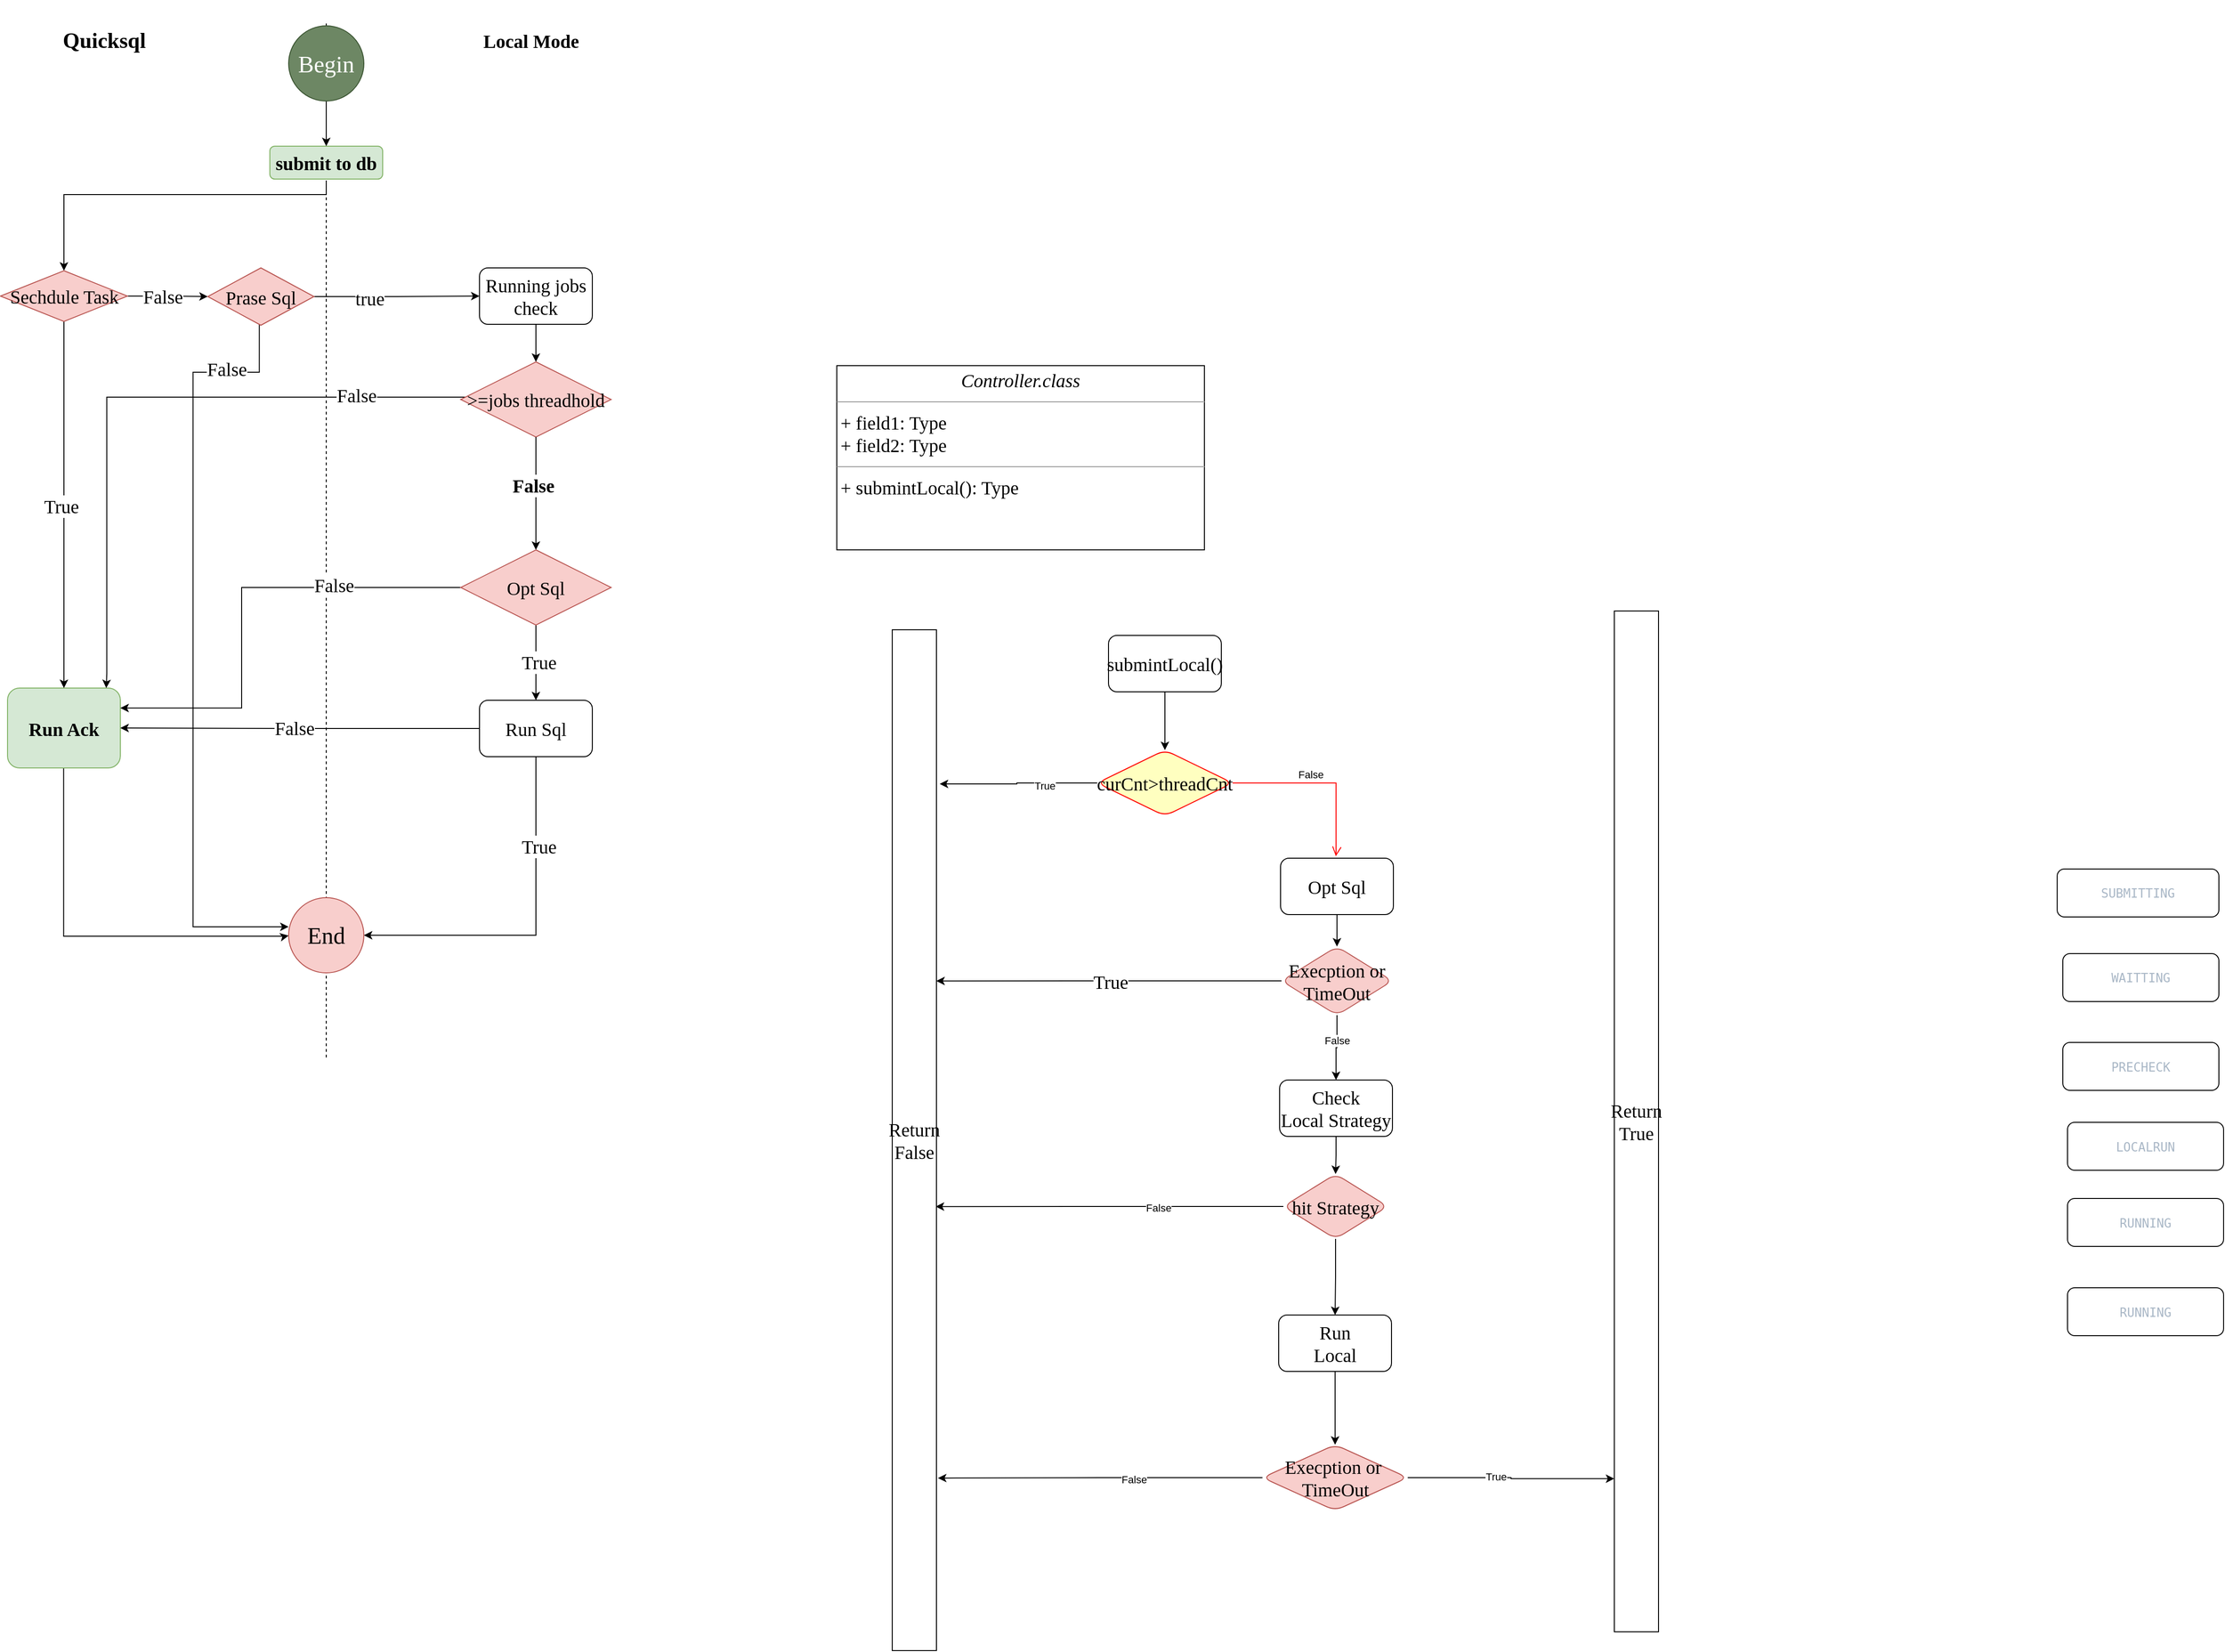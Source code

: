 <mxfile version="21.6.7" type="github">
  <diagram name="第 1 页" id="Z6NcLqhWtqir-2_cZ74p">
    <mxGraphModel dx="1304" dy="682" grid="0" gridSize="10" guides="1" tooltips="1" connect="1" arrows="1" fold="1" page="1" pageScale="1" pageWidth="827" pageHeight="1169" background="#FFFFFF" math="0" shadow="0">
      <root>
        <mxCell id="0" />
        <mxCell id="1" parent="0" />
        <mxCell id="KYprJ_yi6zOEU1TB8uRb-95" value="" style="endArrow=none;dashed=1;html=1;rounded=0;" edge="1" parent="1">
          <mxGeometry width="50" height="50" relative="1" as="geometry">
            <mxPoint x="580" y="1140" as="sourcePoint" />
            <mxPoint x="580" y="40" as="targetPoint" />
          </mxGeometry>
        </mxCell>
        <mxCell id="KYprJ_yi6zOEU1TB8uRb-12" value="&lt;font face=&quot;Ma Shan Zheng&quot; style=&quot;font-size: 20px;&quot;&gt;Local Mode&lt;br style=&quot;font-size: 20px;&quot;&gt;&lt;/font&gt;" style="text;strokeColor=none;align=center;fillColor=none;html=1;verticalAlign=middle;whiteSpace=wrap;rounded=0;fontSize=20;fontStyle=1" vertex="1" parent="1">
          <mxGeometry x="733" y="42.5" width="130" height="30" as="geometry" />
        </mxCell>
        <mxCell id="KYprJ_yi6zOEU1TB8uRb-5" value="&lt;font size=&quot;1&quot; face=&quot;Dancing Script&quot;&gt;&lt;b style=&quot;font-size: 23px;&quot;&gt;Quicksql&lt;/b&gt;&lt;/font&gt;" style="text;strokeColor=none;align=center;fillColor=none;html=1;verticalAlign=middle;whiteSpace=wrap;rounded=0;movable=1;resizable=1;rotatable=1;deletable=1;editable=1;locked=0;connectable=1;container=0;" vertex="1" parent="1">
          <mxGeometry x="274" y="15" width="140" height="85" as="geometry" />
        </mxCell>
        <mxCell id="KYprJ_yi6zOEU1TB8uRb-20" style="edgeStyle=orthogonalEdgeStyle;rounded=0;orthogonalLoop=1;jettySize=auto;html=1;exitX=0.5;exitY=1;exitDx=0;exitDy=0;" edge="1" parent="1">
          <mxGeometry relative="1" as="geometry">
            <mxPoint x="580.0" y="208.5" as="sourcePoint" />
            <mxPoint x="301" y="303" as="targetPoint" />
            <Array as="points">
              <mxPoint x="580" y="222" />
              <mxPoint x="301" y="222" />
            </Array>
          </mxGeometry>
        </mxCell>
        <mxCell id="KYprJ_yi6zOEU1TB8uRb-7" value="&lt;font data-font-src=&quot;https://fonts.googleapis.com/css?family=Ma+Shan+Zheng&quot; face=&quot;Ma Shan Zheng&quot; size=&quot;1&quot;&gt;&lt;b style=&quot;font-size: 20px;&quot;&gt;submit to db&lt;/b&gt;&lt;/font&gt;" style="rounded=1;whiteSpace=wrap;html=1;fillColor=#d5e8d4;strokeColor=#82b366;movable=1;resizable=1;rotatable=1;deletable=1;editable=1;locked=0;connectable=1;container=0;" vertex="1" parent="1">
          <mxGeometry x="520" y="170.5" width="120" height="35" as="geometry" />
        </mxCell>
        <mxCell id="KYprJ_yi6zOEU1TB8uRb-49" style="edgeStyle=orthogonalEdgeStyle;rounded=0;orthogonalLoop=1;jettySize=auto;html=1;exitX=0.5;exitY=1;exitDx=0;exitDy=0;entryX=0.004;entryY=0.567;entryDx=0;entryDy=0;entryPerimeter=0;" edge="1" parent="1">
          <mxGeometry relative="1" as="geometry">
            <mxPoint x="300.68" y="827" as="sourcePoint" />
            <mxPoint x="540.0" y="1010.36" as="targetPoint" />
            <Array as="points">
              <mxPoint x="300.68" y="1011" />
              <mxPoint x="536.68" y="1011" />
            </Array>
          </mxGeometry>
        </mxCell>
        <mxCell id="KYprJ_yi6zOEU1TB8uRb-10" value="&lt;font style=&quot;font-size: 20px;&quot; face=&quot;Ma Shan Zheng&quot;&gt;&lt;b&gt;Run Ack&lt;/b&gt;&lt;/font&gt;" style="rounded=1;whiteSpace=wrap;html=1;movable=1;resizable=1;rotatable=1;deletable=1;editable=1;locked=0;connectable=1;container=0;fillColor=#d5e8d4;strokeColor=#82b366;" vertex="1" parent="1">
          <mxGeometry x="241" y="747" width="120" height="85" as="geometry" />
        </mxCell>
        <mxCell id="KYprJ_yi6zOEU1TB8uRb-44" style="edgeStyle=orthogonalEdgeStyle;rounded=0;orthogonalLoop=1;jettySize=auto;html=1;exitX=0.5;exitY=1;exitDx=0;exitDy=0;entryX=0.5;entryY=0;entryDx=0;entryDy=0;" edge="1" parent="1" source="KYprJ_yi6zOEU1TB8uRb-17" target="KYprJ_yi6zOEU1TB8uRb-10">
          <mxGeometry relative="1" as="geometry" />
        </mxCell>
        <mxCell id="KYprJ_yi6zOEU1TB8uRb-45" value="&lt;font style=&quot;font-size: 20px;&quot; face=&quot;Ma Shan Zheng&quot;&gt;True&lt;/font&gt;" style="edgeLabel;html=1;align=center;verticalAlign=middle;resizable=0;points=[];" vertex="1" connectable="0" parent="KYprJ_yi6zOEU1TB8uRb-44">
          <mxGeometry x="0.005" y="-3" relative="1" as="geometry">
            <mxPoint as="offset" />
          </mxGeometry>
        </mxCell>
        <mxCell id="KYprJ_yi6zOEU1TB8uRb-121" style="edgeStyle=orthogonalEdgeStyle;rounded=0;orthogonalLoop=1;jettySize=auto;html=1;entryX=0;entryY=0.5;entryDx=0;entryDy=0;" edge="1" parent="1" source="KYprJ_yi6zOEU1TB8uRb-17" target="KYprJ_yi6zOEU1TB8uRb-118">
          <mxGeometry relative="1" as="geometry">
            <mxPoint x="411" y="330.5" as="targetPoint" />
          </mxGeometry>
        </mxCell>
        <mxCell id="KYprJ_yi6zOEU1TB8uRb-122" value="&lt;font style=&quot;font-size: 20px;&quot; data-font-src=&quot;https://fonts.googleapis.com/css?family=Ma+Shan+Zheng&quot; face=&quot;Ma Shan Zheng&quot;&gt;False&lt;/font&gt;" style="edgeLabel;html=1;align=center;verticalAlign=middle;resizable=0;points=[];" vertex="1" connectable="0" parent="KYprJ_yi6zOEU1TB8uRb-121">
          <mxGeometry x="-0.123" relative="1" as="geometry">
            <mxPoint as="offset" />
          </mxGeometry>
        </mxCell>
        <mxCell id="KYprJ_yi6zOEU1TB8uRb-17" value="&lt;font face=&quot;Ma Shan Zheng&quot; style=&quot;font-size: 20px;&quot;&gt;Sechdule Task&lt;/font&gt;" style="rhombus;whiteSpace=wrap;html=1;fontSize=20;movable=1;resizable=1;rotatable=1;deletable=1;editable=1;locked=0;connectable=1;container=0;fillColor=#f8cecc;strokeColor=#b85450;" vertex="1" parent="1">
          <mxGeometry x="233.5" y="303" width="135" height="54" as="geometry" />
        </mxCell>
        <mxCell id="KYprJ_yi6zOEU1TB8uRb-25" style="edgeStyle=orthogonalEdgeStyle;rounded=0;orthogonalLoop=1;jettySize=auto;html=1;exitX=0.5;exitY=1;exitDx=0;exitDy=0;entryX=0.5;entryY=0;entryDx=0;entryDy=0;" edge="1" parent="1" source="KYprJ_yi6zOEU1TB8uRb-22" target="KYprJ_yi6zOEU1TB8uRb-24">
          <mxGeometry relative="1" as="geometry" />
        </mxCell>
        <mxCell id="KYprJ_yi6zOEU1TB8uRb-22" value="&lt;font face=&quot;Ma Shan Zheng&quot; style=&quot;font-size: 20px;&quot;&gt;Running jobs check&lt;/font&gt;" style="rounded=1;whiteSpace=wrap;html=1;fontSize=20;" vertex="1" parent="1">
          <mxGeometry x="743" y="300" width="120" height="60" as="geometry" />
        </mxCell>
        <mxCell id="KYprJ_yi6zOEU1TB8uRb-26" style="edgeStyle=orthogonalEdgeStyle;rounded=0;orthogonalLoop=1;jettySize=auto;html=1;exitX=0;exitY=0.5;exitDx=0;exitDy=0;entryX=0.995;entryY=0.076;entryDx=0;entryDy=0;entryPerimeter=0;" edge="1" parent="1">
          <mxGeometry relative="1" as="geometry">
            <mxPoint x="738.6" y="437.54" as="sourcePoint" />
            <mxPoint x="346" y="747.0" as="targetPoint" />
            <Array as="points">
              <mxPoint x="346.6" y="437.54" />
              <mxPoint x="346.6" y="731.54" />
              <mxPoint x="345.6" y="731.54" />
            </Array>
          </mxGeometry>
        </mxCell>
        <mxCell id="KYprJ_yi6zOEU1TB8uRb-27" value="&lt;font style=&quot;font-size: 20px;&quot; face=&quot;Ma Shan Zheng&quot;&gt;False&lt;/font&gt;" style="edgeLabel;html=1;align=center;verticalAlign=middle;resizable=0;points=[];" vertex="1" connectable="0" parent="KYprJ_yi6zOEU1TB8uRb-26">
          <mxGeometry x="-0.037" y="-1" relative="1" as="geometry">
            <mxPoint x="211" y="-2" as="offset" />
          </mxGeometry>
        </mxCell>
        <mxCell id="KYprJ_yi6zOEU1TB8uRb-24" value="&lt;font face=&quot;Ma Shan Zheng&quot; style=&quot;font-size: 20px;&quot;&gt;&amp;gt;=jobs threadhold&lt;/font&gt;" style="rhombus;whiteSpace=wrap;html=1;fontSize=20;movable=1;resizable=1;rotatable=1;deletable=1;editable=1;locked=0;connectable=1;container=0;fillColor=#f8cecc;strokeColor=#b85450;" vertex="1" parent="1">
          <mxGeometry x="723" y="400" width="160" height="80" as="geometry" />
        </mxCell>
        <mxCell id="KYprJ_yi6zOEU1TB8uRb-34" style="edgeStyle=orthogonalEdgeStyle;rounded=0;orthogonalLoop=1;jettySize=auto;html=1;exitX=0.5;exitY=1;exitDx=0;exitDy=0;entryX=0.5;entryY=0;entryDx=0;entryDy=0;" edge="1" parent="1" source="KYprJ_yi6zOEU1TB8uRb-24" target="KYprJ_yi6zOEU1TB8uRb-33">
          <mxGeometry relative="1" as="geometry">
            <mxPoint x="760" y="560" as="sourcePoint" />
          </mxGeometry>
        </mxCell>
        <mxCell id="KYprJ_yi6zOEU1TB8uRb-36" value="&lt;font style=&quot;font-size: 20px;&quot; face=&quot;Ma Shan Zheng&quot;&gt;&lt;b&gt;False&lt;/b&gt;&lt;/font&gt;" style="edgeLabel;html=1;align=center;verticalAlign=middle;resizable=0;points=[];" vertex="1" connectable="0" parent="KYprJ_yi6zOEU1TB8uRb-34">
          <mxGeometry x="-0.133" y="-1" relative="1" as="geometry">
            <mxPoint x="-2" y="-1" as="offset" />
          </mxGeometry>
        </mxCell>
        <mxCell id="KYprJ_yi6zOEU1TB8uRb-42" style="edgeStyle=orthogonalEdgeStyle;rounded=0;orthogonalLoop=1;jettySize=auto;html=1;exitX=0.5;exitY=1;exitDx=0;exitDy=0;" edge="1" parent="1" source="KYprJ_yi6zOEU1TB8uRb-33" target="KYprJ_yi6zOEU1TB8uRb-41">
          <mxGeometry relative="1" as="geometry" />
        </mxCell>
        <mxCell id="KYprJ_yi6zOEU1TB8uRb-43" value="&lt;font style=&quot;font-size: 20px;&quot; face=&quot;Ma Shan Zheng&quot;&gt;True&lt;/font&gt;" style="edgeLabel;html=1;align=center;verticalAlign=middle;resizable=0;points=[];" vertex="1" connectable="0" parent="KYprJ_yi6zOEU1TB8uRb-42">
          <mxGeometry x="-0.04" y="3" relative="1" as="geometry">
            <mxPoint as="offset" />
          </mxGeometry>
        </mxCell>
        <mxCell id="KYprJ_yi6zOEU1TB8uRb-57" style="edgeStyle=orthogonalEdgeStyle;rounded=0;orthogonalLoop=1;jettySize=auto;html=1;exitX=0;exitY=0.5;exitDx=0;exitDy=0;entryX=1;entryY=0.25;entryDx=0;entryDy=0;" edge="1" parent="1" source="KYprJ_yi6zOEU1TB8uRb-33" target="KYprJ_yi6zOEU1TB8uRb-10">
          <mxGeometry relative="1" as="geometry">
            <Array as="points">
              <mxPoint x="490" y="640" />
              <mxPoint x="490" y="768" />
            </Array>
          </mxGeometry>
        </mxCell>
        <mxCell id="KYprJ_yi6zOEU1TB8uRb-58" value="&lt;font style=&quot;font-size: 20px;&quot; data-font-src=&quot;https://fonts.googleapis.com/css?family=Ma+Shan+Zheng&quot; face=&quot;Ma Shan Zheng&quot;&gt;False&lt;/font&gt;" style="edgeLabel;html=1;align=center;verticalAlign=middle;resizable=0;points=[];" vertex="1" connectable="0" parent="KYprJ_yi6zOEU1TB8uRb-57">
          <mxGeometry x="-0.379" y="-3" relative="1" as="geometry">
            <mxPoint x="17" as="offset" />
          </mxGeometry>
        </mxCell>
        <mxCell id="KYprJ_yi6zOEU1TB8uRb-33" value="&lt;font face=&quot;Ma Shan Zheng&quot; style=&quot;font-size: 20px;&quot;&gt;Opt Sql&lt;/font&gt;" style="rhombus;whiteSpace=wrap;html=1;fontSize=20;movable=1;resizable=1;rotatable=1;deletable=1;editable=1;locked=0;connectable=1;container=0;fillColor=#f8cecc;strokeColor=#b85450;" vertex="1" parent="1">
          <mxGeometry x="723" y="600" width="160" height="80" as="geometry" />
        </mxCell>
        <mxCell id="KYprJ_yi6zOEU1TB8uRb-46" style="edgeStyle=orthogonalEdgeStyle;rounded=0;orthogonalLoop=1;jettySize=auto;html=1;exitX=0;exitY=0.5;exitDx=0;exitDy=0;entryX=1;entryY=0.5;entryDx=0;entryDy=0;" edge="1" parent="1" source="KYprJ_yi6zOEU1TB8uRb-41" target="KYprJ_yi6zOEU1TB8uRb-10">
          <mxGeometry relative="1" as="geometry" />
        </mxCell>
        <mxCell id="KYprJ_yi6zOEU1TB8uRb-47" value="&lt;font data-font-src=&quot;https://fonts.googleapis.com/css?family=Ma+Shan+Zheng&quot; face=&quot;Ma Shan Zheng&quot; style=&quot;font-size: 20px;&quot;&gt;False&lt;/font&gt;" style="edgeLabel;html=1;align=center;verticalAlign=middle;resizable=0;points=[];" vertex="1" connectable="0" parent="KYprJ_yi6zOEU1TB8uRb-46">
          <mxGeometry x="0.036" y="-1" relative="1" as="geometry">
            <mxPoint as="offset" />
          </mxGeometry>
        </mxCell>
        <mxCell id="KYprJ_yi6zOEU1TB8uRb-51" style="edgeStyle=orthogonalEdgeStyle;rounded=0;orthogonalLoop=1;jettySize=auto;html=1;exitX=0.5;exitY=1;exitDx=0;exitDy=0;entryX=1;entryY=0.5;entryDx=0;entryDy=0;" edge="1" parent="1" source="KYprJ_yi6zOEU1TB8uRb-41" target="KYprJ_yi6zOEU1TB8uRb-48">
          <mxGeometry relative="1" as="geometry" />
        </mxCell>
        <mxCell id="KYprJ_yi6zOEU1TB8uRb-52" value="&lt;font style=&quot;font-size: 20px;&quot; face=&quot;Ma Shan Zheng&quot;&gt;True&lt;/font&gt;" style="edgeLabel;html=1;align=center;verticalAlign=middle;resizable=0;points=[];" vertex="1" connectable="0" parent="KYprJ_yi6zOEU1TB8uRb-51">
          <mxGeometry x="-0.493" y="3" relative="1" as="geometry">
            <mxPoint as="offset" />
          </mxGeometry>
        </mxCell>
        <mxCell id="KYprJ_yi6zOEU1TB8uRb-41" value="&lt;font face=&quot;Ma Shan Zheng&quot;&gt;Run Sql&lt;/font&gt;" style="rounded=1;whiteSpace=wrap;html=1;fontSize=20;" vertex="1" parent="1">
          <mxGeometry x="743" y="760" width="120" height="60" as="geometry" />
        </mxCell>
        <mxCell id="KYprJ_yi6zOEU1TB8uRb-48" value="&lt;font style=&quot;font-size: 25px;&quot; face=&quot;Ma Shan Zheng&quot;&gt;End&lt;/font&gt;" style="ellipse;whiteSpace=wrap;html=1;aspect=fixed;fillColor=#f8cecc;strokeColor=#b85450;" vertex="1" parent="1">
          <mxGeometry x="540" y="970" width="80" height="80" as="geometry" />
        </mxCell>
        <mxCell id="KYprJ_yi6zOEU1TB8uRb-55" style="edgeStyle=orthogonalEdgeStyle;rounded=0;orthogonalLoop=1;jettySize=auto;html=1;exitX=0.5;exitY=1;exitDx=0;exitDy=0;" edge="1" parent="1" source="KYprJ_yi6zOEU1TB8uRb-54" target="KYprJ_yi6zOEU1TB8uRb-7">
          <mxGeometry relative="1" as="geometry" />
        </mxCell>
        <mxCell id="KYprJ_yi6zOEU1TB8uRb-54" value="&lt;font style=&quot;font-size: 25px;&quot; face=&quot;Ma Shan Zheng&quot;&gt;Begin&lt;/font&gt;" style="ellipse;whiteSpace=wrap;html=1;aspect=fixed;fillColor=#6d8764;strokeColor=#3A5431;fontColor=#ffffff;" vertex="1" parent="1">
          <mxGeometry x="540" y="42.5" width="80" height="80" as="geometry" />
        </mxCell>
        <mxCell id="KYprJ_yi6zOEU1TB8uRb-101" value="&lt;p style=&quot;margin: 4px 0px 0px; text-align: center; font-size: 20px;&quot;&gt;&lt;i style=&quot;&quot;&gt;&lt;font style=&quot;font-size: 20px;&quot; face=&quot;Ma Shan Zheng&quot; data-font-src=&quot;https://fonts.googleapis.com/css?family=Ma+Shan+Zheng&quot;&gt;Controller.class&lt;/font&gt;&lt;/i&gt;&lt;/p&gt;&lt;hr style=&quot;font-size: 20px;&quot; size=&quot;1&quot;&gt;&lt;p style=&quot;margin: 0px 0px 0px 4px; font-size: 20px;&quot;&gt;&lt;font style=&quot;font-size: 20px;&quot; face=&quot;Ma Shan Zheng&quot; data-font-src=&quot;https://fonts.googleapis.com/css?family=Ma+Shan+Zheng&quot;&gt;+ field1: Type&lt;br&gt;+ field2: Type&lt;/font&gt;&lt;/p&gt;&lt;hr style=&quot;font-size: 20px;&quot; size=&quot;1&quot;&gt;&lt;p style=&quot;margin: 0px 0px 0px 4px; font-size: 20px;&quot;&gt;&lt;font style=&quot;font-size: 20px;&quot; face=&quot;Ma Shan Zheng&quot; data-font-src=&quot;https://fonts.googleapis.com/css?family=Ma+Shan+Zheng&quot;&gt;+ submintLocal(): Type&lt;br&gt;&lt;br&gt;&lt;/font&gt;&lt;/p&gt;" style="verticalAlign=top;align=left;overflow=fill;fontSize=12;fontFamily=Helvetica;html=1;whiteSpace=wrap;" vertex="1" parent="1">
          <mxGeometry x="1123" y="404" width="391" height="196" as="geometry" />
        </mxCell>
        <mxCell id="KYprJ_yi6zOEU1TB8uRb-107" style="edgeStyle=orthogonalEdgeStyle;rounded=0;orthogonalLoop=1;jettySize=auto;html=1;exitX=0.5;exitY=1;exitDx=0;exitDy=0;entryX=0.5;entryY=0;entryDx=0;entryDy=0;" edge="1" parent="1" source="KYprJ_yi6zOEU1TB8uRb-103" target="KYprJ_yi6zOEU1TB8uRb-104">
          <mxGeometry relative="1" as="geometry" />
        </mxCell>
        <mxCell id="KYprJ_yi6zOEU1TB8uRb-103" value="submintLocal()" style="rounded=1;whiteSpace=wrap;html=1;fontSize=20;fontFamily=Ma Shan Zheng;fontSource=https%3A%2F%2Ffonts.googleapis.com%2Fcss%3Ffamily%3DMa%2BShan%2BZheng;" vertex="1" parent="1">
          <mxGeometry x="1412" y="691" width="120" height="60" as="geometry" />
        </mxCell>
        <mxCell id="KYprJ_yi6zOEU1TB8uRb-152" style="edgeStyle=orthogonalEdgeStyle;rounded=0;orthogonalLoop=1;jettySize=auto;html=1;entryX=1.074;entryY=0.151;entryDx=0;entryDy=0;entryPerimeter=0;" edge="1" parent="1" source="KYprJ_yi6zOEU1TB8uRb-104" target="KYprJ_yi6zOEU1TB8uRb-144">
          <mxGeometry relative="1" as="geometry" />
        </mxCell>
        <mxCell id="KYprJ_yi6zOEU1TB8uRb-153" value="True" style="edgeLabel;html=1;align=center;verticalAlign=middle;resizable=0;points=[];" vertex="1" connectable="0" parent="KYprJ_yi6zOEU1TB8uRb-152">
          <mxGeometry x="-0.327" y="3" relative="1" as="geometry">
            <mxPoint as="offset" />
          </mxGeometry>
        </mxCell>
        <mxCell id="KYprJ_yi6zOEU1TB8uRb-104" value="curCnt&amp;gt;threadCnt" style="rhombus;whiteSpace=wrap;html=1;fontColor=#000000;fillColor=#ffffc0;strokeColor=#ff0000;fontFamily=Ma Shan Zheng;fontSource=https%3A%2F%2Ffonts.googleapis.com%2Fcss%3Ffamily%3DMa%2BShan%2BZheng;fontSize=20;rounded=1;" vertex="1" parent="1">
          <mxGeometry x="1400" y="813" width="144" height="70" as="geometry" />
        </mxCell>
        <mxCell id="KYprJ_yi6zOEU1TB8uRb-105" value="False" style="edgeStyle=orthogonalEdgeStyle;html=1;align=left;verticalAlign=bottom;endArrow=open;endSize=8;strokeColor=#ff0000;rounded=0;entryX=0.49;entryY=-0.035;entryDx=0;entryDy=0;entryPerimeter=0;" edge="1" source="KYprJ_yi6zOEU1TB8uRb-104" parent="1" target="KYprJ_yi6zOEU1TB8uRb-129">
          <mxGeometry x="-0.274" relative="1" as="geometry">
            <mxPoint x="1664" y="896" as="targetPoint" />
            <Array as="points">
              <mxPoint x="1654" y="848" />
              <mxPoint x="1654" y="924" />
            </Array>
            <mxPoint as="offset" />
          </mxGeometry>
        </mxCell>
        <mxCell id="KYprJ_yi6zOEU1TB8uRb-119" style="edgeStyle=orthogonalEdgeStyle;rounded=0;orthogonalLoop=1;jettySize=auto;html=1;entryX=0;entryY=0.5;entryDx=0;entryDy=0;" edge="1" parent="1" source="KYprJ_yi6zOEU1TB8uRb-118" target="KYprJ_yi6zOEU1TB8uRb-22">
          <mxGeometry relative="1" as="geometry" />
        </mxCell>
        <mxCell id="KYprJ_yi6zOEU1TB8uRb-120" value="&lt;font style=&quot;font-size: 20px;&quot; data-font-src=&quot;https://fonts.googleapis.com/css?family=Ma+Shan+Zheng&quot; face=&quot;Ma Shan Zheng&quot;&gt;true&lt;/font&gt;" style="edgeLabel;html=1;align=center;verticalAlign=middle;resizable=0;points=[];" vertex="1" connectable="0" parent="KYprJ_yi6zOEU1TB8uRb-119">
          <mxGeometry x="-0.33" y="-1" relative="1" as="geometry">
            <mxPoint as="offset" />
          </mxGeometry>
        </mxCell>
        <mxCell id="KYprJ_yi6zOEU1TB8uRb-123" style="edgeStyle=orthogonalEdgeStyle;rounded=0;orthogonalLoop=1;jettySize=auto;html=1;exitX=0.5;exitY=1;exitDx=0;exitDy=0;entryX=0.021;entryY=0.25;entryDx=0;entryDy=0;entryPerimeter=0;" edge="1" parent="1">
          <mxGeometry relative="1" as="geometry">
            <mxPoint x="508.82" y="341.76" as="sourcePoint" />
            <mxPoint x="540.0" y="1000.99" as="targetPoint" />
            <Array as="points">
              <mxPoint x="509.32" y="410.99" />
              <mxPoint x="438.32" y="410.99" />
              <mxPoint x="438.32" y="1000.99" />
            </Array>
          </mxGeometry>
        </mxCell>
        <mxCell id="KYprJ_yi6zOEU1TB8uRb-125" value="&lt;font style=&quot;font-size: 20px;&quot; data-font-src=&quot;https://fonts.googleapis.com/css?family=Ma+Shan+Zheng&quot; face=&quot;Ma Shan Zheng&quot;&gt;False&lt;/font&gt;" style="edgeLabel;html=1;align=center;verticalAlign=middle;resizable=0;points=[];" vertex="1" connectable="0" parent="KYprJ_yi6zOEU1TB8uRb-123">
          <mxGeometry x="-0.559" y="-1" relative="1" as="geometry">
            <mxPoint x="36" y="-48" as="offset" />
          </mxGeometry>
        </mxCell>
        <mxCell id="KYprJ_yi6zOEU1TB8uRb-118" value="&lt;font face=&quot;Ma Shan Zheng&quot; style=&quot;font-size: 20px;&quot;&gt;Prase Sql&lt;/font&gt;" style="rhombus;whiteSpace=wrap;html=1;fontSize=20;movable=1;resizable=1;rotatable=1;deletable=1;editable=1;locked=0;connectable=1;container=0;fillColor=#f8cecc;strokeColor=#b85450;" vertex="1" parent="1">
          <mxGeometry x="454" y="300" width="113" height="61" as="geometry" />
        </mxCell>
        <mxCell id="KYprJ_yi6zOEU1TB8uRb-154" style="edgeStyle=orthogonalEdgeStyle;rounded=0;orthogonalLoop=1;jettySize=auto;html=1;" edge="1" parent="1" source="KYprJ_yi6zOEU1TB8uRb-128" target="KYprJ_yi6zOEU1TB8uRb-139">
          <mxGeometry relative="1" as="geometry" />
        </mxCell>
        <mxCell id="KYprJ_yi6zOEU1TB8uRb-155" value="False" style="edgeLabel;html=1;align=center;verticalAlign=middle;resizable=0;points=[];" vertex="1" connectable="0" parent="KYprJ_yi6zOEU1TB8uRb-154">
          <mxGeometry x="-0.227" relative="1" as="geometry">
            <mxPoint as="offset" />
          </mxGeometry>
        </mxCell>
        <mxCell id="KYprJ_yi6zOEU1TB8uRb-156" style="edgeStyle=orthogonalEdgeStyle;rounded=0;orthogonalLoop=1;jettySize=auto;html=1;exitX=0;exitY=0.5;exitDx=0;exitDy=0;entryX=0.997;entryY=0.344;entryDx=0;entryDy=0;entryPerimeter=0;" edge="1" parent="1" source="KYprJ_yi6zOEU1TB8uRb-128" target="KYprJ_yi6zOEU1TB8uRb-144">
          <mxGeometry relative="1" as="geometry" />
        </mxCell>
        <mxCell id="KYprJ_yi6zOEU1TB8uRb-157" value="&lt;font style=&quot;font-size: 20px;&quot; data-font-src=&quot;https://fonts.googleapis.com/css?family=Ma+Shan+Zheng&quot; face=&quot;Ma Shan Zheng&quot;&gt;True&lt;/font&gt;" style="edgeLabel;html=1;align=center;verticalAlign=middle;resizable=0;points=[];" vertex="1" connectable="0" parent="KYprJ_yi6zOEU1TB8uRb-156">
          <mxGeometry x="-0.007" relative="1" as="geometry">
            <mxPoint as="offset" />
          </mxGeometry>
        </mxCell>
        <mxCell id="KYprJ_yi6zOEU1TB8uRb-128" value="&lt;font face=&quot;Ma Shan Zheng&quot; style=&quot;font-size: 20px;&quot;&gt;Execption or TimeOut&lt;/font&gt;" style="rhombus;whiteSpace=wrap;html=1;fontSize=20;movable=1;resizable=1;rotatable=1;deletable=1;editable=1;locked=0;connectable=1;container=0;fillColor=#f8cecc;strokeColor=#b85450;rounded=1;shadow=0;" vertex="1" parent="1">
          <mxGeometry x="1596" y="1022" width="118" height="73" as="geometry" />
        </mxCell>
        <mxCell id="KYprJ_yi6zOEU1TB8uRb-131" style="edgeStyle=orthogonalEdgeStyle;rounded=0;orthogonalLoop=1;jettySize=auto;html=1;entryX=0.5;entryY=0;entryDx=0;entryDy=0;" edge="1" parent="1" source="KYprJ_yi6zOEU1TB8uRb-129" target="KYprJ_yi6zOEU1TB8uRb-128">
          <mxGeometry relative="1" as="geometry" />
        </mxCell>
        <mxCell id="KYprJ_yi6zOEU1TB8uRb-129" value="Opt Sql" style="rounded=1;whiteSpace=wrap;html=1;fontFamily=Ma Shan Zheng;fontSource=https%3A%2F%2Ffonts.googleapis.com%2Fcss%3Ffamily%3DMa%2BShan%2BZheng;fontSize=20;" vertex="1" parent="1">
          <mxGeometry x="1595" y="928" width="120" height="60" as="geometry" />
        </mxCell>
        <mxCell id="KYprJ_yi6zOEU1TB8uRb-142" style="edgeStyle=orthogonalEdgeStyle;rounded=0;orthogonalLoop=1;jettySize=auto;html=1;" edge="1" parent="1" source="KYprJ_yi6zOEU1TB8uRb-139" target="KYprJ_yi6zOEU1TB8uRb-141">
          <mxGeometry relative="1" as="geometry" />
        </mxCell>
        <mxCell id="KYprJ_yi6zOEU1TB8uRb-139" value="Check Local&amp;nbsp;Strategy" style="rounded=1;whiteSpace=wrap;html=1;fontFamily=Ma Shan Zheng;fontSource=https%3A%2F%2Ffonts.googleapis.com%2Fcss%3Ffamily%3DMa%2BShan%2BZheng;fontSize=20;" vertex="1" parent="1">
          <mxGeometry x="1594" y="1164" width="120" height="60" as="geometry" />
        </mxCell>
        <mxCell id="KYprJ_yi6zOEU1TB8uRb-159" style="edgeStyle=orthogonalEdgeStyle;rounded=0;orthogonalLoop=1;jettySize=auto;html=1;entryX=0.5;entryY=0;entryDx=0;entryDy=0;" edge="1" parent="1" source="KYprJ_yi6zOEU1TB8uRb-141" target="KYprJ_yi6zOEU1TB8uRb-158">
          <mxGeometry relative="1" as="geometry" />
        </mxCell>
        <mxCell id="KYprJ_yi6zOEU1TB8uRb-161" style="edgeStyle=orthogonalEdgeStyle;rounded=0;orthogonalLoop=1;jettySize=auto;html=1;exitX=0;exitY=0.5;exitDx=0;exitDy=0;entryX=0.983;entryY=0.565;entryDx=0;entryDy=0;entryPerimeter=0;" edge="1" parent="1" source="KYprJ_yi6zOEU1TB8uRb-141" target="KYprJ_yi6zOEU1TB8uRb-144">
          <mxGeometry relative="1" as="geometry">
            <Array as="points">
              <mxPoint x="1555" y="1298" />
              <mxPoint x="1555" y="1298" />
            </Array>
          </mxGeometry>
        </mxCell>
        <mxCell id="KYprJ_yi6zOEU1TB8uRb-162" value="False" style="edgeLabel;html=1;align=center;verticalAlign=middle;resizable=0;points=[];" vertex="1" connectable="0" parent="KYprJ_yi6zOEU1TB8uRb-161">
          <mxGeometry x="-0.278" y="1" relative="1" as="geometry">
            <mxPoint as="offset" />
          </mxGeometry>
        </mxCell>
        <mxCell id="KYprJ_yi6zOEU1TB8uRb-141" value="&lt;font face=&quot;Ma Shan Zheng&quot; style=&quot;font-size: 20px;&quot;&gt;hit Strategy&lt;br&gt;&lt;/font&gt;" style="rhombus;whiteSpace=wrap;html=1;fontSize=20;movable=1;resizable=1;rotatable=1;deletable=1;editable=1;locked=0;connectable=1;container=0;fillColor=#f8cecc;strokeColor=#b85450;rounded=1;shadow=0;" vertex="1" parent="1">
          <mxGeometry x="1598" y="1264" width="111" height="69" as="geometry" />
        </mxCell>
        <mxCell id="KYprJ_yi6zOEU1TB8uRb-144" value="&lt;font style=&quot;font-size: 20px;&quot; face=&quot;Ma Shan Zheng&quot; data-font-src=&quot;https://fonts.googleapis.com/css?family=Ma+Shan+Zheng&quot;&gt;Return&lt;br&gt;False&lt;/font&gt;" style="rounded=0;whiteSpace=wrap;html=1;" vertex="1" parent="1">
          <mxGeometry x="1182" y="685" width="47" height="1086" as="geometry" />
        </mxCell>
        <mxCell id="KYprJ_yi6zOEU1TB8uRb-163" style="edgeStyle=orthogonalEdgeStyle;rounded=0;orthogonalLoop=1;jettySize=auto;html=1;exitX=0;exitY=0.5;exitDx=0;exitDy=0;entryX=1.034;entryY=0.831;entryDx=0;entryDy=0;entryPerimeter=0;" edge="1" parent="1" source="KYprJ_yi6zOEU1TB8uRb-150" target="KYprJ_yi6zOEU1TB8uRb-144">
          <mxGeometry relative="1" as="geometry" />
        </mxCell>
        <mxCell id="KYprJ_yi6zOEU1TB8uRb-164" value="False" style="edgeLabel;html=1;align=center;verticalAlign=middle;resizable=0;points=[];" vertex="1" connectable="0" parent="KYprJ_yi6zOEU1TB8uRb-163">
          <mxGeometry x="-0.206" y="2" relative="1" as="geometry">
            <mxPoint as="offset" />
          </mxGeometry>
        </mxCell>
        <mxCell id="KYprJ_yi6zOEU1TB8uRb-166" style="edgeStyle=orthogonalEdgeStyle;rounded=0;orthogonalLoop=1;jettySize=auto;html=1;exitX=1;exitY=0.5;exitDx=0;exitDy=0;entryX=0;entryY=0.85;entryDx=0;entryDy=0;entryPerimeter=0;" edge="1" parent="1" source="KYprJ_yi6zOEU1TB8uRb-150" target="KYprJ_yi6zOEU1TB8uRb-165">
          <mxGeometry relative="1" as="geometry" />
        </mxCell>
        <mxCell id="KYprJ_yi6zOEU1TB8uRb-167" value="True" style="edgeLabel;html=1;align=center;verticalAlign=middle;resizable=0;points=[];" vertex="1" connectable="0" parent="KYprJ_yi6zOEU1TB8uRb-166">
          <mxGeometry x="-0.157" y="1" relative="1" as="geometry">
            <mxPoint as="offset" />
          </mxGeometry>
        </mxCell>
        <mxCell id="KYprJ_yi6zOEU1TB8uRb-150" value="&lt;font face=&quot;Ma Shan Zheng&quot; style=&quot;font-size: 20px;&quot;&gt;Execption or&amp;nbsp;&lt;br&gt;TimeOut&lt;br&gt;&lt;/font&gt;" style="rhombus;whiteSpace=wrap;html=1;fontSize=20;movable=1;resizable=1;rotatable=1;deletable=1;editable=1;locked=0;connectable=1;container=0;fillColor=#f8cecc;strokeColor=#b85450;rounded=1;shadow=0;" vertex="1" parent="1">
          <mxGeometry x="1575.75" y="1552" width="154.5" height="70" as="geometry" />
        </mxCell>
        <mxCell id="KYprJ_yi6zOEU1TB8uRb-160" style="edgeStyle=orthogonalEdgeStyle;rounded=0;orthogonalLoop=1;jettySize=auto;html=1;entryX=0.5;entryY=0;entryDx=0;entryDy=0;" edge="1" parent="1" source="KYprJ_yi6zOEU1TB8uRb-158" target="KYprJ_yi6zOEU1TB8uRb-150">
          <mxGeometry relative="1" as="geometry" />
        </mxCell>
        <mxCell id="KYprJ_yi6zOEU1TB8uRb-158" value="Run&lt;br&gt;Local" style="rounded=1;whiteSpace=wrap;html=1;fontFamily=Ma Shan Zheng;fontSource=https%3A%2F%2Ffonts.googleapis.com%2Fcss%3Ffamily%3DMa%2BShan%2BZheng;fontSize=20;" vertex="1" parent="1">
          <mxGeometry x="1593" y="1414" width="120" height="60" as="geometry" />
        </mxCell>
        <mxCell id="KYprJ_yi6zOEU1TB8uRb-165" value="&lt;font style=&quot;font-size: 20px;&quot; face=&quot;Ma Shan Zheng&quot; data-font-src=&quot;https://fonts.googleapis.com/css?family=Ma+Shan+Zheng&quot;&gt;Return&lt;br&gt;True&lt;br&gt;&lt;/font&gt;" style="rounded=0;whiteSpace=wrap;html=1;" vertex="1" parent="1">
          <mxGeometry x="1950" y="665" width="47" height="1086" as="geometry" />
        </mxCell>
        <mxCell id="KYprJ_yi6zOEU1TB8uRb-171" value="&lt;pre style=&quot;color: rgb(169, 183, 198); font-family: &amp;quot;JetBrains Mono&amp;quot;, monospace; font-size: 9.8pt;&quot;&gt;SUBMITTING&lt;/pre&gt;" style="rounded=1;whiteSpace=wrap;html=1;fontFamily=PT Serif;fontSize=20;labelBackgroundColor=default;fontSource=https%3A%2F%2Ffonts.googleapis.com%2Fcss%3Ffamily%3DPT%2BSerif;" vertex="1" parent="1">
          <mxGeometry x="2421" y="939.5" width="172" height="51" as="geometry" />
        </mxCell>
        <mxCell id="KYprJ_yi6zOEU1TB8uRb-172" value="&lt;pre style=&quot;color: rgb(169, 183, 198); font-family: &amp;quot;JetBrains Mono&amp;quot;, monospace; font-size: 9.8pt;&quot;&gt;WAITTING&lt;/pre&gt;" style="rounded=1;whiteSpace=wrap;html=1;fontFamily=PT Serif;fontSize=20;labelBackgroundColor=default;fontSource=https%3A%2F%2Ffonts.googleapis.com%2Fcss%3Ffamily%3DPT%2BSerif;" vertex="1" parent="1">
          <mxGeometry x="2427" y="1029.5" width="166" height="51" as="geometry" />
        </mxCell>
        <mxCell id="KYprJ_yi6zOEU1TB8uRb-173" value="&lt;pre style=&quot;color: rgb(169, 183, 198); font-family: &amp;quot;JetBrains Mono&amp;quot;, monospace; font-size: 9.8pt;&quot;&gt;PRECHECK&lt;/pre&gt;" style="rounded=1;whiteSpace=wrap;html=1;fontFamily=PT Serif;fontSize=20;labelBackgroundColor=default;fontSource=https%3A%2F%2Ffonts.googleapis.com%2Fcss%3Ffamily%3DPT%2BSerif;" vertex="1" parent="1">
          <mxGeometry x="2427" y="1124" width="166" height="51" as="geometry" />
        </mxCell>
        <mxCell id="KYprJ_yi6zOEU1TB8uRb-174" value="&lt;pre style=&quot;color: rgb(169, 183, 198); font-family: &amp;quot;JetBrains Mono&amp;quot;, monospace; font-size: 9.8pt;&quot;&gt;LOCALRUN&lt;/pre&gt;" style="rounded=1;whiteSpace=wrap;html=1;fontFamily=PT Serif;fontSize=20;labelBackgroundColor=default;fontSource=https%3A%2F%2Ffonts.googleapis.com%2Fcss%3Ffamily%3DPT%2BSerif;" vertex="1" parent="1">
          <mxGeometry x="2432" y="1209" width="166" height="51" as="geometry" />
        </mxCell>
        <mxCell id="KYprJ_yi6zOEU1TB8uRb-175" value="&lt;pre style=&quot;color: rgb(169, 183, 198); font-family: &amp;quot;JetBrains Mono&amp;quot;, monospace; font-size: 9.8pt;&quot;&gt;RUNNING&lt;/pre&gt;" style="rounded=1;whiteSpace=wrap;html=1;fontFamily=PT Serif;fontSize=20;labelBackgroundColor=default;fontSource=https%3A%2F%2Ffonts.googleapis.com%2Fcss%3Ffamily%3DPT%2BSerif;" vertex="1" parent="1">
          <mxGeometry x="2432" y="1290" width="166" height="51" as="geometry" />
        </mxCell>
        <mxCell id="KYprJ_yi6zOEU1TB8uRb-176" value="&lt;pre style=&quot;color: rgb(169, 183, 198); font-family: &amp;quot;JetBrains Mono&amp;quot;, monospace; font-size: 9.8pt;&quot;&gt;RUNNING&lt;/pre&gt;" style="rounded=1;whiteSpace=wrap;html=1;fontFamily=PT Serif;fontSize=20;labelBackgroundColor=default;fontSource=https%3A%2F%2Ffonts.googleapis.com%2Fcss%3Ffamily%3DPT%2BSerif;" vertex="1" parent="1">
          <mxGeometry x="2432" y="1385" width="166" height="51" as="geometry" />
        </mxCell>
      </root>
    </mxGraphModel>
  </diagram>
</mxfile>
